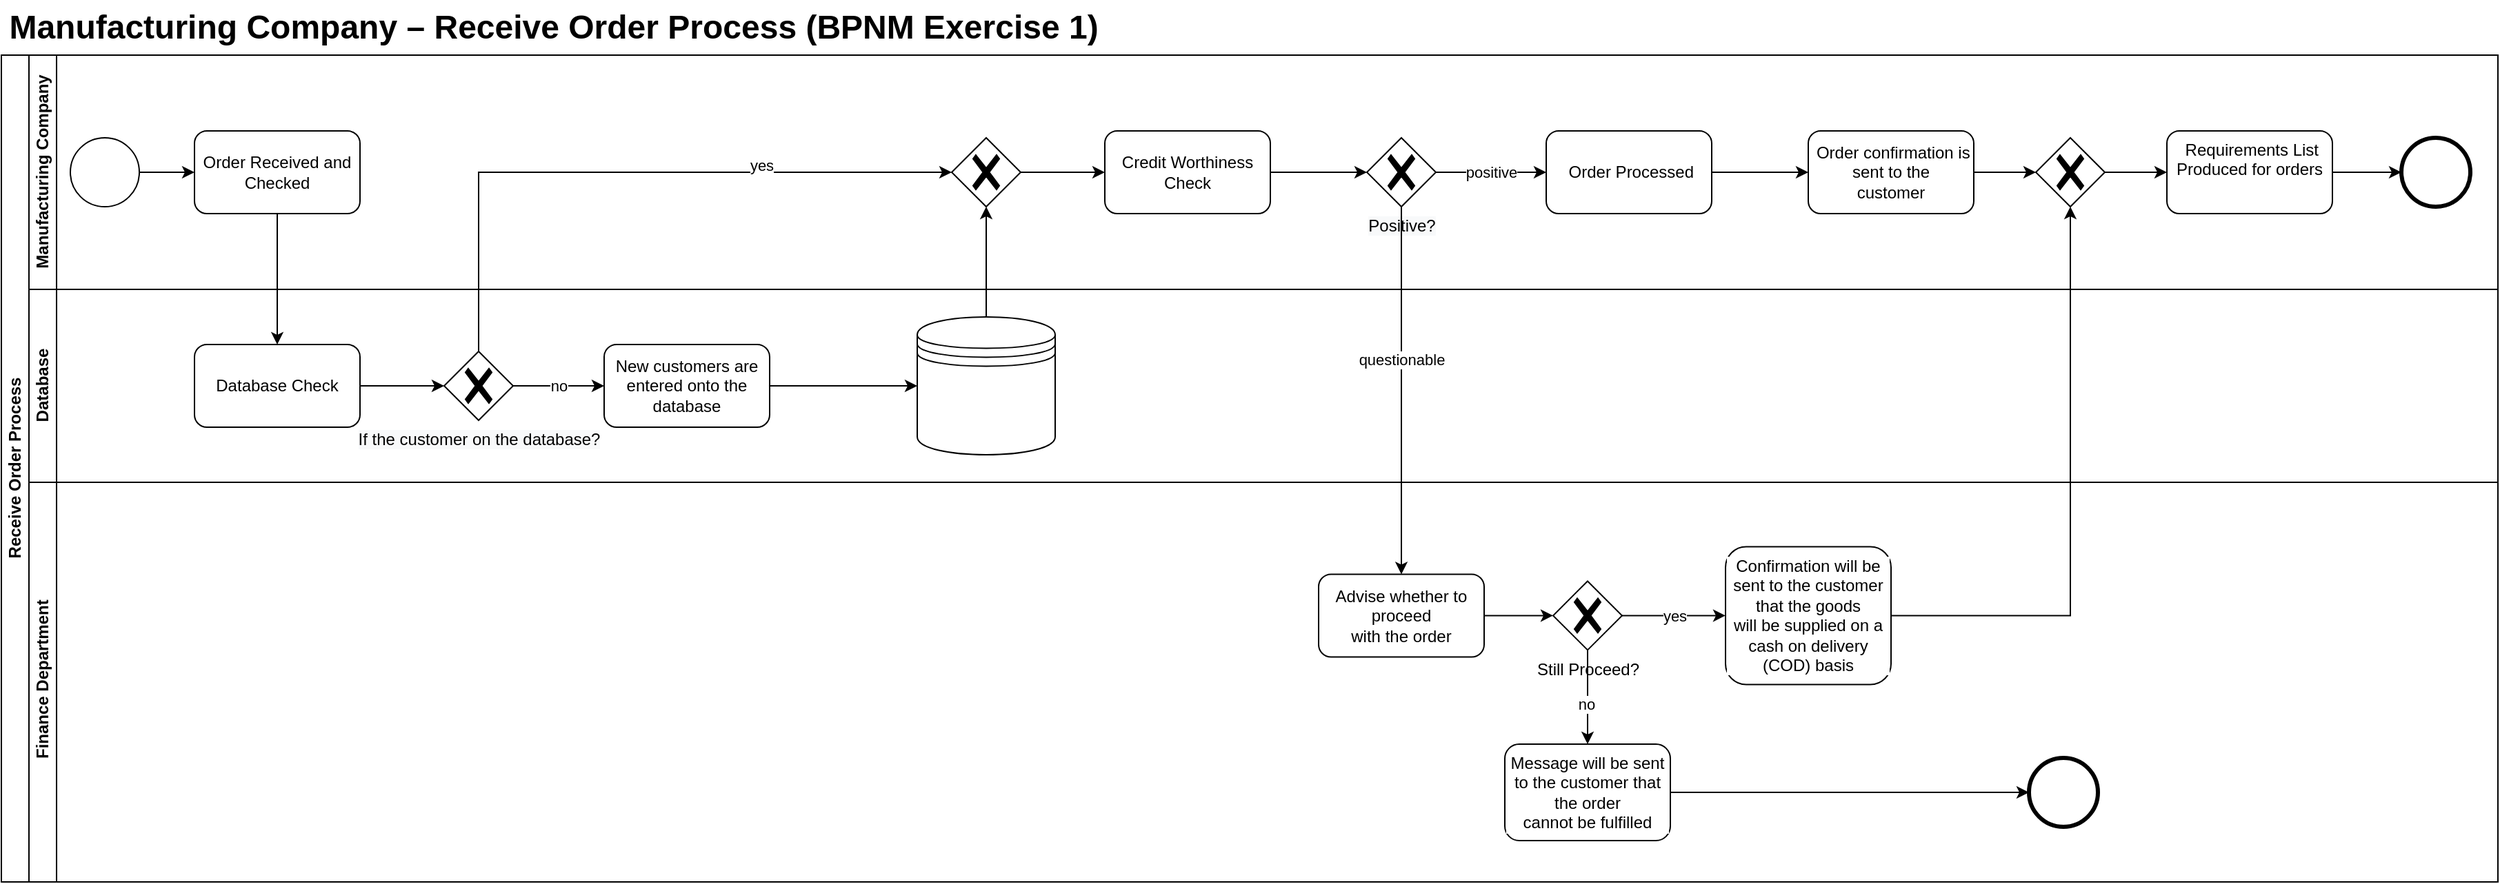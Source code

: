 <mxfile version="20.5.1" type="github">
  <diagram id="prtHgNgQTEPvFCAcTncT" name="Page-1">
    <mxGraphModel dx="1071" dy="1404" grid="1" gridSize="10" guides="1" tooltips="1" connect="1" arrows="1" fold="1" page="1" pageScale="1" pageWidth="827" pageHeight="1169" math="0" shadow="0">
      <root>
        <mxCell id="0" />
        <mxCell id="1" parent="0" />
        <mxCell id="sCqh_k6sWDSuuAvq-bQE-4" value="Receive Order Process" style="swimlane;html=1;childLayout=stackLayout;resizeParent=1;resizeParentMax=0;horizontal=0;startSize=20;horizontalStack=0;" vertex="1" parent="1">
          <mxGeometry x="20" y="60" width="1810" height="600" as="geometry" />
        </mxCell>
        <mxCell id="sCqh_k6sWDSuuAvq-bQE-5" value="Manufacturing Company" style="swimlane;html=1;startSize=20;horizontal=0;" vertex="1" parent="sCqh_k6sWDSuuAvq-bQE-4">
          <mxGeometry x="20" width="1790" height="170" as="geometry" />
        </mxCell>
        <mxCell id="EivGUYjmkYhkAb4sKnTX-81" value="" style="points=[[0.145,0.145,0],[0.5,0,0],[0.855,0.145,0],[1,0.5,0],[0.855,0.855,0],[0.5,1,0],[0.145,0.855,0],[0,0.5,0]];shape=mxgraph.bpmn.event;html=1;verticalLabelPosition=bottom;labelBackgroundColor=#ffffff;verticalAlign=top;align=center;perimeter=ellipsePerimeter;outlineConnect=0;aspect=fixed;outline=standard;symbol=general;" parent="sCqh_k6sWDSuuAvq-bQE-5" vertex="1">
          <mxGeometry x="30" y="60" width="50" height="50" as="geometry" />
        </mxCell>
        <mxCell id="rM8yhRp2Du8uCQyztUbN-6" value="Order Received and Checked" style="rounded=1;whiteSpace=wrap;html=1;" parent="sCqh_k6sWDSuuAvq-bQE-5" vertex="1">
          <mxGeometry x="120" y="55" width="120" height="60" as="geometry" />
        </mxCell>
        <mxCell id="EivGUYjmkYhkAb4sKnTX-31" style="edgeStyle=orthogonalEdgeStyle;rounded=0;orthogonalLoop=1;jettySize=auto;html=1;" parent="sCqh_k6sWDSuuAvq-bQE-5" source="EivGUYjmkYhkAb4sKnTX-81" target="rM8yhRp2Du8uCQyztUbN-6" edge="1">
          <mxGeometry relative="1" as="geometry">
            <mxPoint x="80" y="70" as="sourcePoint" />
          </mxGeometry>
        </mxCell>
        <mxCell id="sCqh_k6sWDSuuAvq-bQE-13" style="edgeStyle=orthogonalEdgeStyle;rounded=0;orthogonalLoop=1;jettySize=auto;html=1;" edge="1" parent="sCqh_k6sWDSuuAvq-bQE-5" source="EivGUYjmkYhkAb4sKnTX-53" target="EivGUYjmkYhkAb4sKnTX-23">
          <mxGeometry relative="1" as="geometry" />
        </mxCell>
        <mxCell id="EivGUYjmkYhkAb4sKnTX-53" value="" style="points=[[0.25,0.25,0],[0.5,0,0],[0.75,0.25,0],[1,0.5,0],[0.75,0.75,0],[0.5,1,0],[0.25,0.75,0],[0,0.5,0]];shape=mxgraph.bpmn.gateway2;html=1;verticalLabelPosition=bottom;labelBackgroundColor=#ffffff;verticalAlign=top;align=center;perimeter=rhombusPerimeter;outlineConnect=0;outline=none;symbol=none;gwType=exclusive;" parent="sCqh_k6sWDSuuAvq-bQE-5" vertex="1">
          <mxGeometry x="669" y="60" width="50" height="50" as="geometry" />
        </mxCell>
        <mxCell id="EivGUYjmkYhkAb4sKnTX-23" value="Credit Worthiness Check" style="rounded=1;whiteSpace=wrap;html=1;" parent="sCqh_k6sWDSuuAvq-bQE-5" vertex="1">
          <mxGeometry x="780" y="55" width="120" height="60" as="geometry" />
        </mxCell>
        <mxCell id="sCqh_k6sWDSuuAvq-bQE-17" value="positive" style="edgeStyle=orthogonalEdgeStyle;rounded=0;orthogonalLoop=1;jettySize=auto;html=1;" edge="1" parent="sCqh_k6sWDSuuAvq-bQE-5" source="EivGUYjmkYhkAb4sKnTX-65" target="EivGUYjmkYhkAb4sKnTX-32">
          <mxGeometry relative="1" as="geometry" />
        </mxCell>
        <mxCell id="EivGUYjmkYhkAb4sKnTX-65" value="&lt;span style=&quot;background-color: rgb(248, 249, 250);&quot;&gt;Positive?&lt;/span&gt;" style="points=[[0.25,0.25,0],[0.5,0,0],[0.75,0.25,0],[1,0.5,0],[0.75,0.75,0],[0.5,1,0],[0.25,0.75,0],[0,0.5,0]];shape=mxgraph.bpmn.gateway2;html=1;verticalLabelPosition=bottom;labelBackgroundColor=#ffffff;verticalAlign=top;align=center;perimeter=rhombusPerimeter;outlineConnect=0;outline=none;symbol=none;gwType=exclusive;" parent="sCqh_k6sWDSuuAvq-bQE-5" vertex="1">
          <mxGeometry x="970" y="60" width="50" height="50" as="geometry" />
        </mxCell>
        <mxCell id="EivGUYjmkYhkAb4sKnTX-26" style="edgeStyle=orthogonalEdgeStyle;rounded=0;orthogonalLoop=1;jettySize=auto;html=1;" parent="sCqh_k6sWDSuuAvq-bQE-5" source="EivGUYjmkYhkAb4sKnTX-23" target="EivGUYjmkYhkAb4sKnTX-65" edge="1">
          <mxGeometry relative="1" as="geometry">
            <mxPoint x="955" y="70" as="targetPoint" />
          </mxGeometry>
        </mxCell>
        <mxCell id="EivGUYjmkYhkAb4sKnTX-32" value="&amp;nbsp;Order Processed" style="rounded=1;whiteSpace=wrap;html=1;" parent="sCqh_k6sWDSuuAvq-bQE-5" vertex="1">
          <mxGeometry x="1100" y="55" width="120" height="60" as="geometry" />
        </mxCell>
        <mxCell id="EivGUYjmkYhkAb4sKnTX-34" value="&amp;nbsp;Order confirmation is sent to the &lt;br/&gt;customer" style="whiteSpace=wrap;html=1;rounded=1;" parent="sCqh_k6sWDSuuAvq-bQE-5" vertex="1">
          <mxGeometry x="1290" y="55" width="120" height="60" as="geometry" />
        </mxCell>
        <mxCell id="EivGUYjmkYhkAb4sKnTX-35" value="" style="edgeStyle=orthogonalEdgeStyle;rounded=0;orthogonalLoop=1;jettySize=auto;html=1;" parent="sCqh_k6sWDSuuAvq-bQE-5" source="EivGUYjmkYhkAb4sKnTX-32" target="EivGUYjmkYhkAb4sKnTX-34" edge="1">
          <mxGeometry relative="1" as="geometry" />
        </mxCell>
        <mxCell id="EivGUYjmkYhkAb4sKnTX-75" value="" style="points=[[0.25,0.25,0],[0.5,0,0],[0.75,0.25,0],[1,0.5,0],[0.75,0.75,0],[0.5,1,0],[0.25,0.75,0],[0,0.5,0]];shape=mxgraph.bpmn.gateway2;html=1;verticalLabelPosition=bottom;labelBackgroundColor=#ffffff;verticalAlign=top;align=center;perimeter=rhombusPerimeter;outlineConnect=0;outline=none;symbol=none;gwType=exclusive;" parent="sCqh_k6sWDSuuAvq-bQE-5" vertex="1">
          <mxGeometry x="1455" y="60" width="50" height="50" as="geometry" />
        </mxCell>
        <mxCell id="EivGUYjmkYhkAb4sKnTX-76" style="edgeStyle=orthogonalEdgeStyle;rounded=0;orthogonalLoop=1;jettySize=auto;html=1;" parent="sCqh_k6sWDSuuAvq-bQE-5" source="EivGUYjmkYhkAb4sKnTX-34" target="EivGUYjmkYhkAb4sKnTX-75" edge="1">
          <mxGeometry relative="1" as="geometry" />
        </mxCell>
        <mxCell id="EivGUYjmkYhkAb4sKnTX-77" value="&amp;nbsp;Requirements List Produced for orders" style="rounded=1;whiteSpace=wrap;html=1;verticalAlign=top;labelBackgroundColor=#ffffff;" parent="sCqh_k6sWDSuuAvq-bQE-5" vertex="1">
          <mxGeometry x="1550" y="55" width="120" height="60" as="geometry" />
        </mxCell>
        <mxCell id="EivGUYjmkYhkAb4sKnTX-78" style="edgeStyle=orthogonalEdgeStyle;rounded=0;orthogonalLoop=1;jettySize=auto;html=1;" parent="sCqh_k6sWDSuuAvq-bQE-5" source="EivGUYjmkYhkAb4sKnTX-75" target="EivGUYjmkYhkAb4sKnTX-77" edge="1">
          <mxGeometry relative="1" as="geometry" />
        </mxCell>
        <mxCell id="sCqh_k6sWDSuuAvq-bQE-1" value="" style="points=[[0.145,0.145,0],[0.5,0,0],[0.855,0.145,0],[1,0.5,0],[0.855,0.855,0],[0.5,1,0],[0.145,0.855,0],[0,0.5,0]];shape=mxgraph.bpmn.event;html=1;verticalLabelPosition=bottom;labelBackgroundColor=#ffffff;verticalAlign=top;align=center;perimeter=ellipsePerimeter;outlineConnect=0;aspect=fixed;outline=end;symbol=terminate2;" vertex="1" parent="sCqh_k6sWDSuuAvq-bQE-5">
          <mxGeometry x="1720" y="60" width="50" height="50" as="geometry" />
        </mxCell>
        <mxCell id="sCqh_k6sWDSuuAvq-bQE-9" style="edgeStyle=orthogonalEdgeStyle;rounded=0;orthogonalLoop=1;jettySize=auto;html=1;entryX=0;entryY=0.5;entryDx=0;entryDy=0;entryPerimeter=0;" edge="1" parent="sCqh_k6sWDSuuAvq-bQE-5" source="EivGUYjmkYhkAb4sKnTX-77" target="sCqh_k6sWDSuuAvq-bQE-1">
          <mxGeometry relative="1" as="geometry" />
        </mxCell>
        <mxCell id="sCqh_k6sWDSuuAvq-bQE-6" value="Database" style="swimlane;html=1;startSize=20;horizontal=0;" vertex="1" parent="sCqh_k6sWDSuuAvq-bQE-4">
          <mxGeometry x="20" y="170" width="1790" height="140" as="geometry" />
        </mxCell>
        <mxCell id="EivGUYjmkYhkAb4sKnTX-1" value="Database Check" style="rounded=1;whiteSpace=wrap;html=1;" parent="sCqh_k6sWDSuuAvq-bQE-6" vertex="1">
          <mxGeometry x="120" y="40" width="120" height="60" as="geometry" />
        </mxCell>
        <mxCell id="EivGUYjmkYhkAb4sKnTX-4" value="" style="shape=datastore;whiteSpace=wrap;html=1;labelPosition=center;verticalLabelPosition=bottom;align=center;verticalAlign=top;" parent="sCqh_k6sWDSuuAvq-bQE-6" vertex="1">
          <mxGeometry x="644" y="20" width="100" height="100" as="geometry" />
        </mxCell>
        <mxCell id="EivGUYjmkYhkAb4sKnTX-67" value="&lt;span style=&quot;background-color: rgb(248, 249, 250);&quot;&gt;If the customer on the database?&lt;/span&gt;" style="points=[[0.25,0.25,0],[0.5,0,0],[0.75,0.25,0],[1,0.5,0],[0.75,0.75,0],[0.5,1,0],[0.25,0.75,0],[0,0.5,0]];shape=mxgraph.bpmn.gateway2;html=1;verticalLabelPosition=bottom;labelBackgroundColor=#ffffff;verticalAlign=top;align=center;perimeter=rhombusPerimeter;outlineConnect=0;outline=none;symbol=none;gwType=exclusive;" parent="sCqh_k6sWDSuuAvq-bQE-6" vertex="1">
          <mxGeometry x="301" y="45" width="50" height="50" as="geometry" />
        </mxCell>
        <mxCell id="EivGUYjmkYhkAb4sKnTX-3" style="edgeStyle=orthogonalEdgeStyle;rounded=0;orthogonalLoop=1;jettySize=auto;html=1;" parent="sCqh_k6sWDSuuAvq-bQE-6" source="EivGUYjmkYhkAb4sKnTX-1" target="EivGUYjmkYhkAb4sKnTX-67" edge="1">
          <mxGeometry relative="1" as="geometry">
            <mxPoint x="277" y="60" as="targetPoint" />
          </mxGeometry>
        </mxCell>
        <mxCell id="EivGUYjmkYhkAb4sKnTX-20" value="New customers are entered onto the database" style="rounded=1;whiteSpace=wrap;html=1;" parent="sCqh_k6sWDSuuAvq-bQE-6" vertex="1">
          <mxGeometry x="417" y="40" width="120" height="60" as="geometry" />
        </mxCell>
        <mxCell id="EivGUYjmkYhkAb4sKnTX-22" style="edgeStyle=orthogonalEdgeStyle;rounded=0;orthogonalLoop=1;jettySize=auto;html=1;" parent="sCqh_k6sWDSuuAvq-bQE-6" source="EivGUYjmkYhkAb4sKnTX-20" target="EivGUYjmkYhkAb4sKnTX-4" edge="1">
          <mxGeometry relative="1" as="geometry" />
        </mxCell>
        <mxCell id="EivGUYjmkYhkAb4sKnTX-21" value="no" style="edgeStyle=orthogonalEdgeStyle;rounded=0;orthogonalLoop=1;jettySize=auto;html=1;" parent="sCqh_k6sWDSuuAvq-bQE-6" source="EivGUYjmkYhkAb4sKnTX-67" target="EivGUYjmkYhkAb4sKnTX-20" edge="1">
          <mxGeometry relative="1" as="geometry">
            <mxPoint x="357" y="60" as="sourcePoint" />
          </mxGeometry>
        </mxCell>
        <mxCell id="sCqh_k6sWDSuuAvq-bQE-7" value="&amp;nbsp;Finance Department" style="swimlane;html=1;startSize=20;horizontal=0;" vertex="1" parent="sCqh_k6sWDSuuAvq-bQE-4">
          <mxGeometry x="20" y="310" width="1790" height="290" as="geometry" />
        </mxCell>
        <mxCell id="EivGUYjmkYhkAb4sKnTX-60" value="Confirmation will be sent to the customer that the goods &lt;br&gt;will be supplied on a cash on delivery (COD) basis" style="rounded=1;whiteSpace=wrap;html=1;verticalAlign=top;labelBackgroundColor=#ffffff;" parent="sCqh_k6sWDSuuAvq-bQE-7" vertex="1">
          <mxGeometry x="1230" y="46.73" width="120" height="100" as="geometry" />
        </mxCell>
        <mxCell id="EivGUYjmkYhkAb4sKnTX-43" value="Advise whether to proceed &lt;br/&gt;with the order" style="whiteSpace=wrap;html=1;rounded=1;" parent="sCqh_k6sWDSuuAvq-bQE-7" vertex="1">
          <mxGeometry x="935" y="66.73" width="120" height="60" as="geometry" />
        </mxCell>
        <mxCell id="EivGUYjmkYhkAb4sKnTX-62" value="Message will be sent to the customer that the order &lt;br/&gt;cannot be fulfilled" style="rounded=1;whiteSpace=wrap;html=1;verticalAlign=top;labelBackgroundColor=#ffffff;" parent="sCqh_k6sWDSuuAvq-bQE-7" vertex="1">
          <mxGeometry x="1070" y="190" width="120" height="70" as="geometry" />
        </mxCell>
        <mxCell id="EivGUYjmkYhkAb4sKnTX-66" value="Still Proceed?" style="points=[[0.25,0.25,0],[0.5,0,0],[0.75,0.25,0],[1,0.5,0],[0.75,0.75,0],[0.5,1,0],[0.25,0.75,0],[0,0.5,0]];shape=mxgraph.bpmn.gateway2;html=1;verticalLabelPosition=bottom;labelBackgroundColor=#ffffff;verticalAlign=top;align=center;perimeter=rhombusPerimeter;outlineConnect=0;outline=none;symbol=none;gwType=exclusive;" parent="sCqh_k6sWDSuuAvq-bQE-7" vertex="1">
          <mxGeometry x="1105" y="71.73" width="50" height="50" as="geometry" />
        </mxCell>
        <mxCell id="EivGUYjmkYhkAb4sKnTX-58" style="edgeStyle=orthogonalEdgeStyle;rounded=0;orthogonalLoop=1;jettySize=auto;html=1;" parent="sCqh_k6sWDSuuAvq-bQE-7" source="EivGUYjmkYhkAb4sKnTX-43" target="EivGUYjmkYhkAb4sKnTX-66" edge="1">
          <mxGeometry relative="1" as="geometry">
            <mxPoint x="1105" y="41.73" as="targetPoint" />
          </mxGeometry>
        </mxCell>
        <mxCell id="EivGUYjmkYhkAb4sKnTX-64" style="edgeStyle=orthogonalEdgeStyle;rounded=0;orthogonalLoop=1;jettySize=auto;html=1;entryX=0.5;entryY=0;entryDx=0;entryDy=0;" parent="sCqh_k6sWDSuuAvq-bQE-7" source="EivGUYjmkYhkAb4sKnTX-66" target="EivGUYjmkYhkAb4sKnTX-62" edge="1">
          <mxGeometry relative="1" as="geometry">
            <mxPoint x="1130" y="66.73" as="sourcePoint" />
          </mxGeometry>
        </mxCell>
        <mxCell id="EivGUYjmkYhkAb4sKnTX-70" value="no" style="edgeLabel;html=1;align=center;verticalAlign=middle;resizable=0;points=[];" parent="EivGUYjmkYhkAb4sKnTX-64" vertex="1" connectable="0">
          <mxGeometry x="0.164" y="-1" relative="1" as="geometry">
            <mxPoint as="offset" />
          </mxGeometry>
        </mxCell>
        <mxCell id="sCqh_k6sWDSuuAvq-bQE-3" value="" style="points=[[0.145,0.145,0],[0.5,0,0],[0.855,0.145,0],[1,0.5,0],[0.855,0.855,0],[0.5,1,0],[0.145,0.855,0],[0,0.5,0]];shape=mxgraph.bpmn.event;html=1;verticalLabelPosition=bottom;labelBackgroundColor=#ffffff;verticalAlign=top;align=center;perimeter=ellipsePerimeter;outlineConnect=0;aspect=fixed;outline=end;symbol=terminate2;" vertex="1" parent="sCqh_k6sWDSuuAvq-bQE-7">
          <mxGeometry x="1450" y="200" width="50" height="50" as="geometry" />
        </mxCell>
        <mxCell id="EivGUYjmkYhkAb4sKnTX-72" style="edgeStyle=orthogonalEdgeStyle;rounded=0;orthogonalLoop=1;jettySize=auto;html=1;" parent="sCqh_k6sWDSuuAvq-bQE-7" source="EivGUYjmkYhkAb4sKnTX-62" target="sCqh_k6sWDSuuAvq-bQE-3" edge="1">
          <mxGeometry relative="1" as="geometry">
            <mxPoint x="1276" y="146.73" as="targetPoint" />
          </mxGeometry>
        </mxCell>
        <mxCell id="EivGUYjmkYhkAb4sKnTX-61" value="yes" style="edgeStyle=orthogonalEdgeStyle;rounded=0;orthogonalLoop=1;jettySize=auto;html=1;exitX=1;exitY=0.5;exitDx=0;exitDy=0;exitPerimeter=0;" parent="sCqh_k6sWDSuuAvq-bQE-7" target="EivGUYjmkYhkAb4sKnTX-60" edge="1" source="EivGUYjmkYhkAb4sKnTX-66">
          <mxGeometry relative="1" as="geometry">
            <mxPoint x="1155" y="41.73" as="sourcePoint" />
          </mxGeometry>
        </mxCell>
        <mxCell id="EivGUYjmkYhkAb4sKnTX-2" style="edgeStyle=orthogonalEdgeStyle;rounded=0;orthogonalLoop=1;jettySize=auto;html=1;" parent="sCqh_k6sWDSuuAvq-bQE-4" source="rM8yhRp2Du8uCQyztUbN-6" target="EivGUYjmkYhkAb4sKnTX-1" edge="1">
          <mxGeometry relative="1" as="geometry" />
        </mxCell>
        <mxCell id="EivGUYjmkYhkAb4sKnTX-28" style="edgeStyle=orthogonalEdgeStyle;rounded=0;orthogonalLoop=1;jettySize=auto;html=1;entryX=0.5;entryY=1;entryDx=0;entryDy=0;entryPerimeter=0;" parent="sCqh_k6sWDSuuAvq-bQE-4" source="EivGUYjmkYhkAb4sKnTX-4" edge="1" target="EivGUYjmkYhkAb4sKnTX-53">
          <mxGeometry relative="1" as="geometry">
            <mxPoint x="670" y="-495" as="targetPoint" />
          </mxGeometry>
        </mxCell>
        <mxCell id="sCqh_k6sWDSuuAvq-bQE-11" style="edgeStyle=orthogonalEdgeStyle;rounded=0;orthogonalLoop=1;jettySize=auto;html=1;entryX=0;entryY=0.5;entryDx=0;entryDy=0;entryPerimeter=0;" edge="1" parent="sCqh_k6sWDSuuAvq-bQE-4" source="EivGUYjmkYhkAb4sKnTX-67" target="EivGUYjmkYhkAb4sKnTX-53">
          <mxGeometry relative="1" as="geometry">
            <Array as="points">
              <mxPoint x="346" y="85" />
            </Array>
          </mxGeometry>
        </mxCell>
        <mxCell id="sCqh_k6sWDSuuAvq-bQE-12" value="yes" style="edgeLabel;html=1;align=center;verticalAlign=middle;resizable=0;points=[];" vertex="1" connectable="0" parent="sCqh_k6sWDSuuAvq-bQE-11">
          <mxGeometry x="0.41" y="5" relative="1" as="geometry">
            <mxPoint x="1" as="offset" />
          </mxGeometry>
        </mxCell>
        <mxCell id="sCqh_k6sWDSuuAvq-bQE-15" style="edgeStyle=orthogonalEdgeStyle;rounded=0;orthogonalLoop=1;jettySize=auto;html=1;entryX=0.5;entryY=0;entryDx=0;entryDy=0;" edge="1" parent="sCqh_k6sWDSuuAvq-bQE-4" source="EivGUYjmkYhkAb4sKnTX-65" target="EivGUYjmkYhkAb4sKnTX-43">
          <mxGeometry relative="1" as="geometry" />
        </mxCell>
        <mxCell id="sCqh_k6sWDSuuAvq-bQE-16" value="questionable" style="edgeLabel;html=1;align=center;verticalAlign=middle;resizable=0;points=[];" vertex="1" connectable="0" parent="sCqh_k6sWDSuuAvq-bQE-15">
          <mxGeometry x="-0.161" relative="1" as="geometry">
            <mxPoint y="-1" as="offset" />
          </mxGeometry>
        </mxCell>
        <mxCell id="EivGUYjmkYhkAb4sKnTX-73" style="edgeStyle=orthogonalEdgeStyle;rounded=0;orthogonalLoop=1;jettySize=auto;html=1;entryX=0.5;entryY=1;entryDx=0;entryDy=0;entryPerimeter=0;" parent="sCqh_k6sWDSuuAvq-bQE-4" source="EivGUYjmkYhkAb4sKnTX-60" target="EivGUYjmkYhkAb4sKnTX-75" edge="1">
          <mxGeometry relative="1" as="geometry">
            <mxPoint x="1490" y="130" as="targetPoint" />
          </mxGeometry>
        </mxCell>
        <mxCell id="sCqh_k6sWDSuuAvq-bQE-20" value="Manufacturing Company – Receive Order Process (BPNM Exercise 1)" style="text;strokeColor=none;fillColor=none;html=1;fontSize=24;fontStyle=1;verticalAlign=middle;align=center;" vertex="1" parent="1">
          <mxGeometry x="370" y="20" width="100" height="40" as="geometry" />
        </mxCell>
      </root>
    </mxGraphModel>
  </diagram>
</mxfile>
